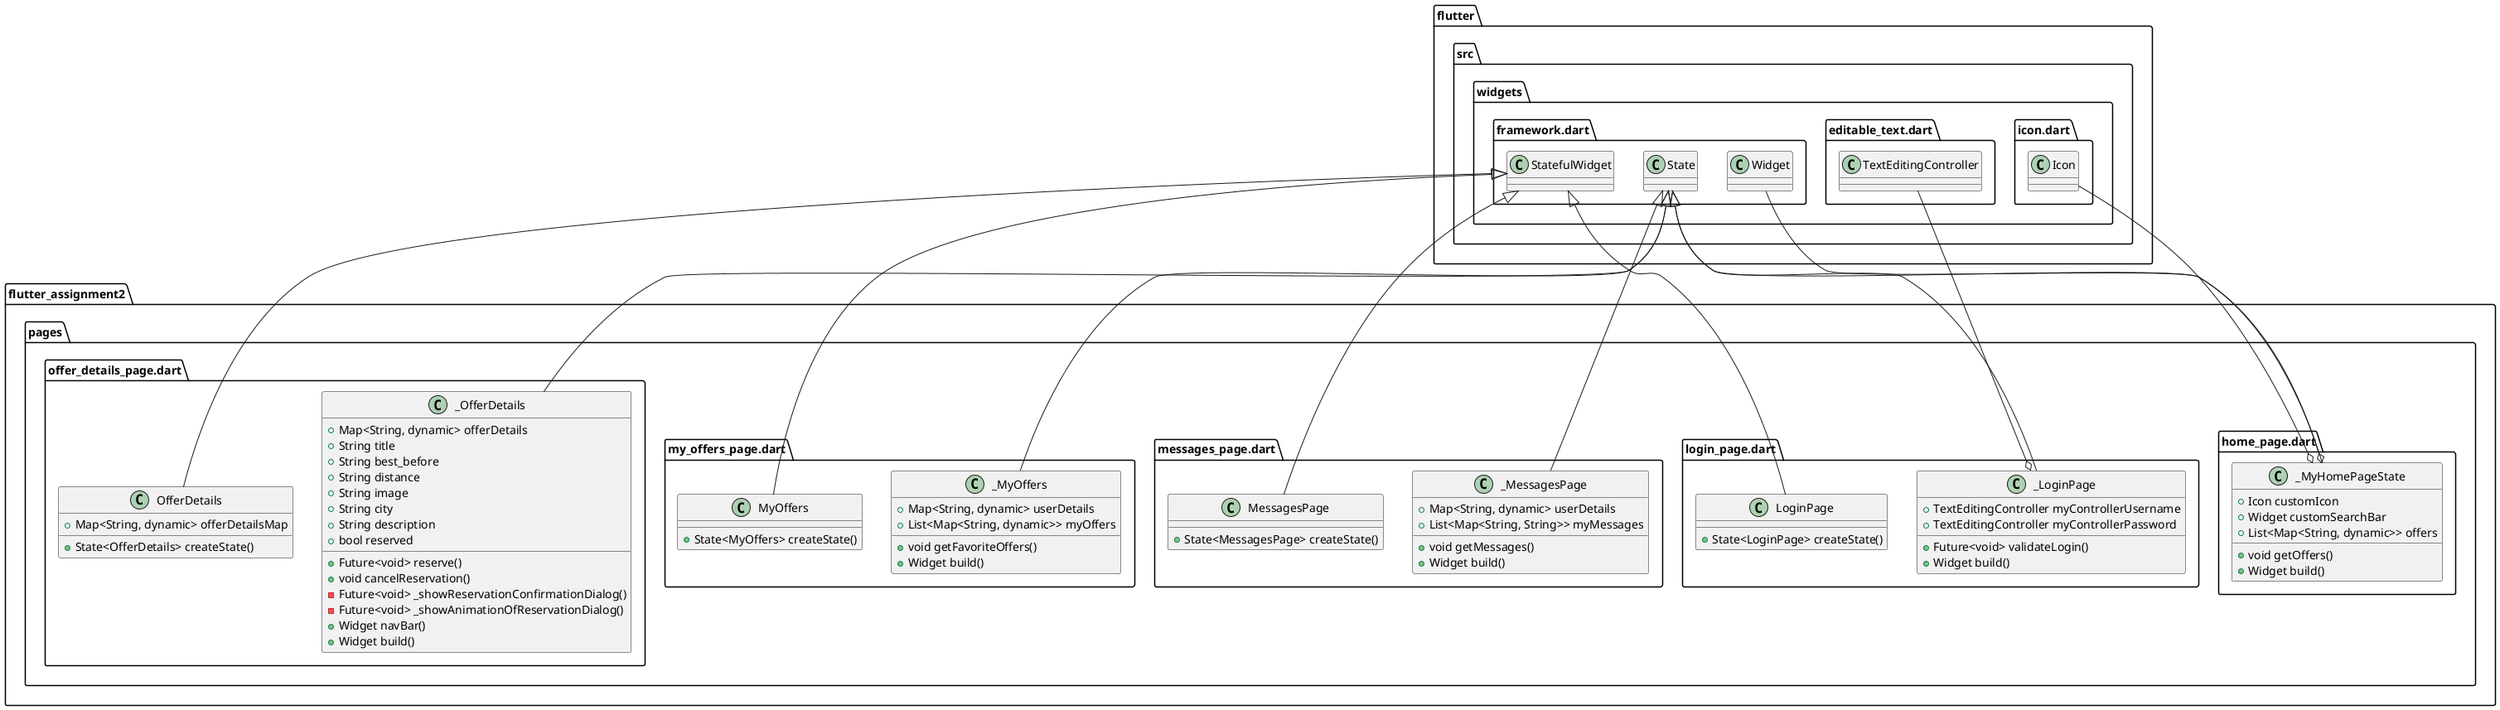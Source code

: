 @startuml uml2
set namespaceSeparator ::

class "flutter_assignment2::pages::home_page.dart::_MyHomePageState" {
  +Icon customIcon
  +Widget customSearchBar
  +List<Map<String, dynamic>> offers
  +void getOffers()
  +Widget build()
}

"flutter_assignment2::pages::home_page.dart::_MyHomePageState" o-- "flutter::src::widgets::icon.dart::Icon"
"flutter_assignment2::pages::home_page.dart::_MyHomePageState" o-- "flutter::src::widgets::framework.dart::Widget"
"flutter::src::widgets::framework.dart::State" <|-- "flutter_assignment2::pages::home_page.dart::_MyHomePageState"

class "flutter_assignment2::pages::login_page.dart::LoginPage" {
  +State<LoginPage> createState()
}

"flutter::src::widgets::framework.dart::StatefulWidget" <|-- "flutter_assignment2::pages::login_page.dart::LoginPage"

class "flutter_assignment2::pages::login_page.dart::_LoginPage" {
  +TextEditingController myControllerUsername
  +TextEditingController myControllerPassword
  +Future<void> validateLogin()
  +Widget build()
}

"flutter_assignment2::pages::login_page.dart::_LoginPage" o-- "flutter::src::widgets::editable_text.dart::TextEditingController"
"flutter::src::widgets::framework.dart::State" <|-- "flutter_assignment2::pages::login_page.dart::_LoginPage"

class "flutter_assignment2::pages::messages_page.dart::MessagesPage" {
  +State<MessagesPage> createState()
}

"flutter::src::widgets::framework.dart::StatefulWidget" <|-- "flutter_assignment2::pages::messages_page.dart::MessagesPage"

class "flutter_assignment2::pages::messages_page.dart::_MessagesPage" {
  +Map<String, dynamic> userDetails
  +List<Map<String, String>> myMessages
  +void getMessages()
  +Widget build()
}

"flutter::src::widgets::framework.dart::State" <|-- "flutter_assignment2::pages::messages_page.dart::_MessagesPage"

class "flutter_assignment2::pages::my_offers_page.dart::MyOffers" {
  +State<MyOffers> createState()
}

"flutter::src::widgets::framework.dart::StatefulWidget" <|-- "flutter_assignment2::pages::my_offers_page.dart::MyOffers"

class "flutter_assignment2::pages::my_offers_page.dart::_MyOffers" {
  +Map<String, dynamic> userDetails
  +List<Map<String, dynamic>> myOffers
  +void getFavoriteOffers()
  +Widget build()
}

"flutter::src::widgets::framework.dart::State" <|-- "flutter_assignment2::pages::my_offers_page.dart::_MyOffers"

class "flutter_assignment2::pages::offer_details_page.dart::OfferDetails" {
  +Map<String, dynamic> offerDetailsMap
  +State<OfferDetails> createState()
}

"flutter::src::widgets::framework.dart::StatefulWidget" <|-- "flutter_assignment2::pages::offer_details_page.dart::OfferDetails"

class "flutter_assignment2::pages::offer_details_page.dart::_OfferDetails" {
  +Map<String, dynamic> offerDetails
  +String title
  +String best_before
  +String distance
  +String image
  +String city
  +String description
  +bool reserved
  +Future<void> reserve()
  +void cancelReservation()
  -Future<void> _showReservationConfirmationDialog()
  -Future<void> _showAnimationOfReservationDialog()
  +Widget navBar()
  +Widget build()
}

"flutter::src::widgets::framework.dart::State" <|-- "flutter_assignment2::pages::offer_details_page.dart::_OfferDetails"

@enduml